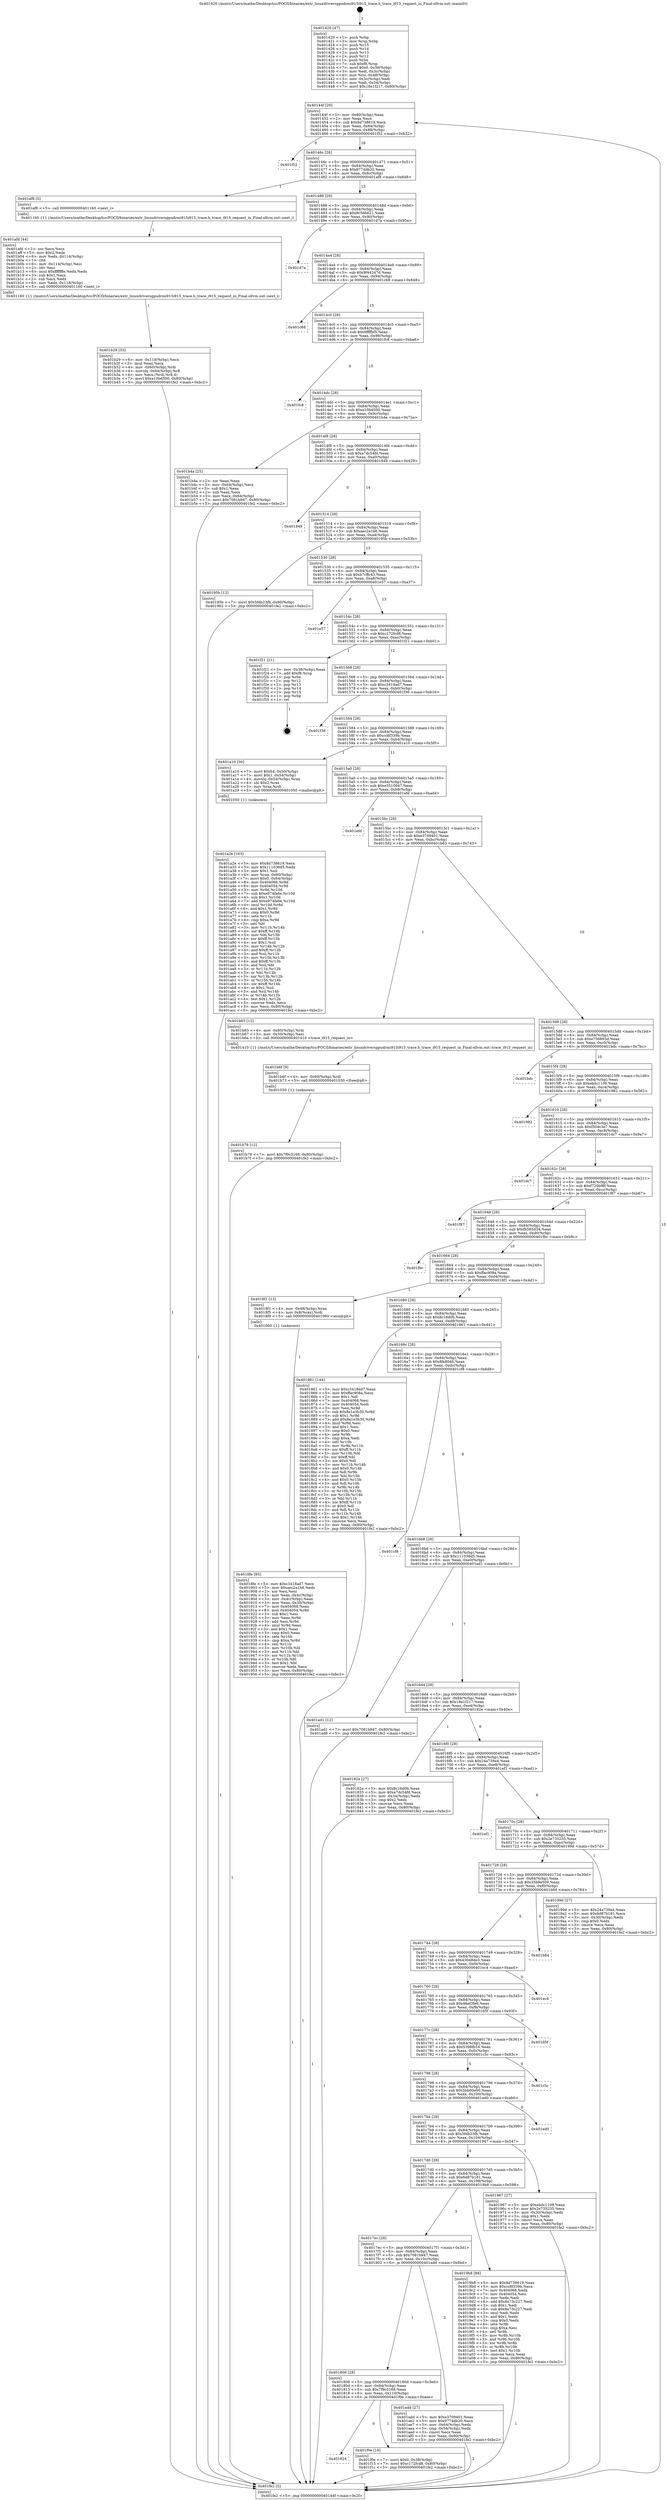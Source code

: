 digraph "0x401420" {
  label = "0x401420 (/mnt/c/Users/mathe/Desktop/tcc/POCII/binaries/extr_linuxdriversgpudrmi915i915_trace.h_trace_i915_request_in_Final-ollvm.out::main(0))"
  labelloc = "t"
  node[shape=record]

  Entry [label="",width=0.3,height=0.3,shape=circle,fillcolor=black,style=filled]
  "0x40144f" [label="{
     0x40144f [29]\l
     | [instrs]\l
     &nbsp;&nbsp;0x40144f \<+3\>: mov -0x80(%rbp),%eax\l
     &nbsp;&nbsp;0x401452 \<+2\>: mov %eax,%ecx\l
     &nbsp;&nbsp;0x401454 \<+6\>: sub $0x8d738619,%ecx\l
     &nbsp;&nbsp;0x40145a \<+6\>: mov %eax,-0x84(%rbp)\l
     &nbsp;&nbsp;0x401460 \<+6\>: mov %ecx,-0x88(%rbp)\l
     &nbsp;&nbsp;0x401466 \<+6\>: je 0000000000401f52 \<main+0xb32\>\l
  }"]
  "0x401f52" [label="{
     0x401f52\l
  }", style=dashed]
  "0x40146c" [label="{
     0x40146c [28]\l
     | [instrs]\l
     &nbsp;&nbsp;0x40146c \<+5\>: jmp 0000000000401471 \<main+0x51\>\l
     &nbsp;&nbsp;0x401471 \<+6\>: mov -0x84(%rbp),%eax\l
     &nbsp;&nbsp;0x401477 \<+5\>: sub $0x9774db20,%eax\l
     &nbsp;&nbsp;0x40147c \<+6\>: mov %eax,-0x8c(%rbp)\l
     &nbsp;&nbsp;0x401482 \<+6\>: je 0000000000401af8 \<main+0x6d8\>\l
  }"]
  Exit [label="",width=0.3,height=0.3,shape=circle,fillcolor=black,style=filled,peripheries=2]
  "0x401af8" [label="{
     0x401af8 [5]\l
     | [instrs]\l
     &nbsp;&nbsp;0x401af8 \<+5\>: call 0000000000401160 \<next_i\>\l
     | [calls]\l
     &nbsp;&nbsp;0x401160 \{1\} (/mnt/c/Users/mathe/Desktop/tcc/POCII/binaries/extr_linuxdriversgpudrmi915i915_trace.h_trace_i915_request_in_Final-ollvm.out::next_i)\l
  }"]
  "0x401488" [label="{
     0x401488 [28]\l
     | [instrs]\l
     &nbsp;&nbsp;0x401488 \<+5\>: jmp 000000000040148d \<main+0x6d\>\l
     &nbsp;&nbsp;0x40148d \<+6\>: mov -0x84(%rbp),%eax\l
     &nbsp;&nbsp;0x401493 \<+5\>: sub $0x9c56b621,%eax\l
     &nbsp;&nbsp;0x401498 \<+6\>: mov %eax,-0x90(%rbp)\l
     &nbsp;&nbsp;0x40149e \<+6\>: je 0000000000401d7a \<main+0x95a\>\l
  }"]
  "0x401824" [label="{
     0x401824\l
  }", style=dashed]
  "0x401d7a" [label="{
     0x401d7a\l
  }", style=dashed]
  "0x4014a4" [label="{
     0x4014a4 [28]\l
     | [instrs]\l
     &nbsp;&nbsp;0x4014a4 \<+5\>: jmp 00000000004014a9 \<main+0x89\>\l
     &nbsp;&nbsp;0x4014a9 \<+6\>: mov -0x84(%rbp),%eax\l
     &nbsp;&nbsp;0x4014af \<+5\>: sub $0x9f44247d,%eax\l
     &nbsp;&nbsp;0x4014b4 \<+6\>: mov %eax,-0x94(%rbp)\l
     &nbsp;&nbsp;0x4014ba \<+6\>: je 0000000000401c68 \<main+0x848\>\l
  }"]
  "0x401f0e" [label="{
     0x401f0e [19]\l
     | [instrs]\l
     &nbsp;&nbsp;0x401f0e \<+7\>: movl $0x0,-0x38(%rbp)\l
     &nbsp;&nbsp;0x401f15 \<+7\>: movl $0xc172fcd8,-0x80(%rbp)\l
     &nbsp;&nbsp;0x401f1c \<+5\>: jmp 0000000000401fe2 \<main+0xbc2\>\l
  }"]
  "0x401c68" [label="{
     0x401c68\l
  }", style=dashed]
  "0x4014c0" [label="{
     0x4014c0 [28]\l
     | [instrs]\l
     &nbsp;&nbsp;0x4014c0 \<+5\>: jmp 00000000004014c5 \<main+0xa5\>\l
     &nbsp;&nbsp;0x4014c5 \<+6\>: mov -0x84(%rbp),%eax\l
     &nbsp;&nbsp;0x4014cb \<+5\>: sub $0x9ffffbf5,%eax\l
     &nbsp;&nbsp;0x4014d0 \<+6\>: mov %eax,-0x98(%rbp)\l
     &nbsp;&nbsp;0x4014d6 \<+6\>: je 0000000000401fc8 \<main+0xba8\>\l
  }"]
  "0x401b78" [label="{
     0x401b78 [12]\l
     | [instrs]\l
     &nbsp;&nbsp;0x401b78 \<+7\>: movl $0x7f9c3168,-0x80(%rbp)\l
     &nbsp;&nbsp;0x401b7f \<+5\>: jmp 0000000000401fe2 \<main+0xbc2\>\l
  }"]
  "0x401fc8" [label="{
     0x401fc8\l
  }", style=dashed]
  "0x4014dc" [label="{
     0x4014dc [28]\l
     | [instrs]\l
     &nbsp;&nbsp;0x4014dc \<+5\>: jmp 00000000004014e1 \<main+0xc1\>\l
     &nbsp;&nbsp;0x4014e1 \<+6\>: mov -0x84(%rbp),%eax\l
     &nbsp;&nbsp;0x4014e7 \<+5\>: sub $0xa10bd500,%eax\l
     &nbsp;&nbsp;0x4014ec \<+6\>: mov %eax,-0x9c(%rbp)\l
     &nbsp;&nbsp;0x4014f2 \<+6\>: je 0000000000401b4a \<main+0x72a\>\l
  }"]
  "0x401b6f" [label="{
     0x401b6f [9]\l
     | [instrs]\l
     &nbsp;&nbsp;0x401b6f \<+4\>: mov -0x60(%rbp),%rdi\l
     &nbsp;&nbsp;0x401b73 \<+5\>: call 0000000000401030 \<free@plt\>\l
     | [calls]\l
     &nbsp;&nbsp;0x401030 \{1\} (unknown)\l
  }"]
  "0x401b4a" [label="{
     0x401b4a [25]\l
     | [instrs]\l
     &nbsp;&nbsp;0x401b4a \<+2\>: xor %eax,%eax\l
     &nbsp;&nbsp;0x401b4c \<+3\>: mov -0x64(%rbp),%ecx\l
     &nbsp;&nbsp;0x401b4f \<+3\>: sub $0x1,%eax\l
     &nbsp;&nbsp;0x401b52 \<+2\>: sub %eax,%ecx\l
     &nbsp;&nbsp;0x401b54 \<+3\>: mov %ecx,-0x64(%rbp)\l
     &nbsp;&nbsp;0x401b57 \<+7\>: movl $0x7081b947,-0x80(%rbp)\l
     &nbsp;&nbsp;0x401b5e \<+5\>: jmp 0000000000401fe2 \<main+0xbc2\>\l
  }"]
  "0x4014f8" [label="{
     0x4014f8 [28]\l
     | [instrs]\l
     &nbsp;&nbsp;0x4014f8 \<+5\>: jmp 00000000004014fd \<main+0xdd\>\l
     &nbsp;&nbsp;0x4014fd \<+6\>: mov -0x84(%rbp),%eax\l
     &nbsp;&nbsp;0x401503 \<+5\>: sub $0xa7dc54fd,%eax\l
     &nbsp;&nbsp;0x401508 \<+6\>: mov %eax,-0xa0(%rbp)\l
     &nbsp;&nbsp;0x40150e \<+6\>: je 0000000000401849 \<main+0x429\>\l
  }"]
  "0x401b29" [label="{
     0x401b29 [33]\l
     | [instrs]\l
     &nbsp;&nbsp;0x401b29 \<+6\>: mov -0x118(%rbp),%ecx\l
     &nbsp;&nbsp;0x401b2f \<+3\>: imul %eax,%ecx\l
     &nbsp;&nbsp;0x401b32 \<+4\>: mov -0x60(%rbp),%rdi\l
     &nbsp;&nbsp;0x401b36 \<+4\>: movslq -0x64(%rbp),%r8\l
     &nbsp;&nbsp;0x401b3a \<+4\>: mov %ecx,(%rdi,%r8,4)\l
     &nbsp;&nbsp;0x401b3e \<+7\>: movl $0xa10bd500,-0x80(%rbp)\l
     &nbsp;&nbsp;0x401b45 \<+5\>: jmp 0000000000401fe2 \<main+0xbc2\>\l
  }"]
  "0x401849" [label="{
     0x401849\l
  }", style=dashed]
  "0x401514" [label="{
     0x401514 [28]\l
     | [instrs]\l
     &nbsp;&nbsp;0x401514 \<+5\>: jmp 0000000000401519 \<main+0xf9\>\l
     &nbsp;&nbsp;0x401519 \<+6\>: mov -0x84(%rbp),%eax\l
     &nbsp;&nbsp;0x40151f \<+5\>: sub $0xaec2a1b6,%eax\l
     &nbsp;&nbsp;0x401524 \<+6\>: mov %eax,-0xa4(%rbp)\l
     &nbsp;&nbsp;0x40152a \<+6\>: je 000000000040195b \<main+0x53b\>\l
  }"]
  "0x401afd" [label="{
     0x401afd [44]\l
     | [instrs]\l
     &nbsp;&nbsp;0x401afd \<+2\>: xor %ecx,%ecx\l
     &nbsp;&nbsp;0x401aff \<+5\>: mov $0x2,%edx\l
     &nbsp;&nbsp;0x401b04 \<+6\>: mov %edx,-0x114(%rbp)\l
     &nbsp;&nbsp;0x401b0a \<+1\>: cltd\l
     &nbsp;&nbsp;0x401b0b \<+6\>: mov -0x114(%rbp),%esi\l
     &nbsp;&nbsp;0x401b11 \<+2\>: idiv %esi\l
     &nbsp;&nbsp;0x401b13 \<+6\>: imul $0xfffffffe,%edx,%edx\l
     &nbsp;&nbsp;0x401b19 \<+3\>: sub $0x1,%ecx\l
     &nbsp;&nbsp;0x401b1c \<+2\>: sub %ecx,%edx\l
     &nbsp;&nbsp;0x401b1e \<+6\>: mov %edx,-0x118(%rbp)\l
     &nbsp;&nbsp;0x401b24 \<+5\>: call 0000000000401160 \<next_i\>\l
     | [calls]\l
     &nbsp;&nbsp;0x401160 \{1\} (/mnt/c/Users/mathe/Desktop/tcc/POCII/binaries/extr_linuxdriversgpudrmi915i915_trace.h_trace_i915_request_in_Final-ollvm.out::next_i)\l
  }"]
  "0x40195b" [label="{
     0x40195b [12]\l
     | [instrs]\l
     &nbsp;&nbsp;0x40195b \<+7\>: movl $0x5fdb23fb,-0x80(%rbp)\l
     &nbsp;&nbsp;0x401962 \<+5\>: jmp 0000000000401fe2 \<main+0xbc2\>\l
  }"]
  "0x401530" [label="{
     0x401530 [28]\l
     | [instrs]\l
     &nbsp;&nbsp;0x401530 \<+5\>: jmp 0000000000401535 \<main+0x115\>\l
     &nbsp;&nbsp;0x401535 \<+6\>: mov -0x84(%rbp),%eax\l
     &nbsp;&nbsp;0x40153b \<+5\>: sub $0xb7cffc43,%eax\l
     &nbsp;&nbsp;0x401540 \<+6\>: mov %eax,-0xa8(%rbp)\l
     &nbsp;&nbsp;0x401546 \<+6\>: je 0000000000401e57 \<main+0xa37\>\l
  }"]
  "0x401808" [label="{
     0x401808 [28]\l
     | [instrs]\l
     &nbsp;&nbsp;0x401808 \<+5\>: jmp 000000000040180d \<main+0x3ed\>\l
     &nbsp;&nbsp;0x40180d \<+6\>: mov -0x84(%rbp),%eax\l
     &nbsp;&nbsp;0x401813 \<+5\>: sub $0x7f9c3168,%eax\l
     &nbsp;&nbsp;0x401818 \<+6\>: mov %eax,-0x110(%rbp)\l
     &nbsp;&nbsp;0x40181e \<+6\>: je 0000000000401f0e \<main+0xaee\>\l
  }"]
  "0x401e57" [label="{
     0x401e57\l
  }", style=dashed]
  "0x40154c" [label="{
     0x40154c [28]\l
     | [instrs]\l
     &nbsp;&nbsp;0x40154c \<+5\>: jmp 0000000000401551 \<main+0x131\>\l
     &nbsp;&nbsp;0x401551 \<+6\>: mov -0x84(%rbp),%eax\l
     &nbsp;&nbsp;0x401557 \<+5\>: sub $0xc172fcd8,%eax\l
     &nbsp;&nbsp;0x40155c \<+6\>: mov %eax,-0xac(%rbp)\l
     &nbsp;&nbsp;0x401562 \<+6\>: je 0000000000401f21 \<main+0xb01\>\l
  }"]
  "0x401add" [label="{
     0x401add [27]\l
     | [instrs]\l
     &nbsp;&nbsp;0x401add \<+5\>: mov $0xe3709401,%eax\l
     &nbsp;&nbsp;0x401ae2 \<+5\>: mov $0x9774db20,%ecx\l
     &nbsp;&nbsp;0x401ae7 \<+3\>: mov -0x64(%rbp),%edx\l
     &nbsp;&nbsp;0x401aea \<+3\>: cmp -0x54(%rbp),%edx\l
     &nbsp;&nbsp;0x401aed \<+3\>: cmovl %ecx,%eax\l
     &nbsp;&nbsp;0x401af0 \<+3\>: mov %eax,-0x80(%rbp)\l
     &nbsp;&nbsp;0x401af3 \<+5\>: jmp 0000000000401fe2 \<main+0xbc2\>\l
  }"]
  "0x401f21" [label="{
     0x401f21 [21]\l
     | [instrs]\l
     &nbsp;&nbsp;0x401f21 \<+3\>: mov -0x38(%rbp),%eax\l
     &nbsp;&nbsp;0x401f24 \<+7\>: add $0xf8,%rsp\l
     &nbsp;&nbsp;0x401f2b \<+1\>: pop %rbx\l
     &nbsp;&nbsp;0x401f2c \<+2\>: pop %r12\l
     &nbsp;&nbsp;0x401f2e \<+2\>: pop %r13\l
     &nbsp;&nbsp;0x401f30 \<+2\>: pop %r14\l
     &nbsp;&nbsp;0x401f32 \<+2\>: pop %r15\l
     &nbsp;&nbsp;0x401f34 \<+1\>: pop %rbp\l
     &nbsp;&nbsp;0x401f35 \<+1\>: ret\l
  }"]
  "0x401568" [label="{
     0x401568 [28]\l
     | [instrs]\l
     &nbsp;&nbsp;0x401568 \<+5\>: jmp 000000000040156d \<main+0x14d\>\l
     &nbsp;&nbsp;0x40156d \<+6\>: mov -0x84(%rbp),%eax\l
     &nbsp;&nbsp;0x401573 \<+5\>: sub $0xc3418ad7,%eax\l
     &nbsp;&nbsp;0x401578 \<+6\>: mov %eax,-0xb0(%rbp)\l
     &nbsp;&nbsp;0x40157e \<+6\>: je 0000000000401f36 \<main+0xb16\>\l
  }"]
  "0x401a2e" [label="{
     0x401a2e [163]\l
     | [instrs]\l
     &nbsp;&nbsp;0x401a2e \<+5\>: mov $0x8d738619,%ecx\l
     &nbsp;&nbsp;0x401a33 \<+5\>: mov $0x111036d5,%edx\l
     &nbsp;&nbsp;0x401a38 \<+3\>: mov $0x1,%sil\l
     &nbsp;&nbsp;0x401a3b \<+4\>: mov %rax,-0x60(%rbp)\l
     &nbsp;&nbsp;0x401a3f \<+7\>: movl $0x0,-0x64(%rbp)\l
     &nbsp;&nbsp;0x401a46 \<+8\>: mov 0x404068,%r8d\l
     &nbsp;&nbsp;0x401a4e \<+8\>: mov 0x404054,%r9d\l
     &nbsp;&nbsp;0x401a56 \<+3\>: mov %r8d,%r10d\l
     &nbsp;&nbsp;0x401a59 \<+7\>: sub $0xe974fa6e,%r10d\l
     &nbsp;&nbsp;0x401a60 \<+4\>: sub $0x1,%r10d\l
     &nbsp;&nbsp;0x401a64 \<+7\>: add $0xe974fa6e,%r10d\l
     &nbsp;&nbsp;0x401a6b \<+4\>: imul %r10d,%r8d\l
     &nbsp;&nbsp;0x401a6f \<+4\>: and $0x1,%r8d\l
     &nbsp;&nbsp;0x401a73 \<+4\>: cmp $0x0,%r8d\l
     &nbsp;&nbsp;0x401a77 \<+4\>: sete %r11b\l
     &nbsp;&nbsp;0x401a7b \<+4\>: cmp $0xa,%r9d\l
     &nbsp;&nbsp;0x401a7f \<+3\>: setl %bl\l
     &nbsp;&nbsp;0x401a82 \<+3\>: mov %r11b,%r14b\l
     &nbsp;&nbsp;0x401a85 \<+4\>: xor $0xff,%r14b\l
     &nbsp;&nbsp;0x401a89 \<+3\>: mov %bl,%r15b\l
     &nbsp;&nbsp;0x401a8c \<+4\>: xor $0xff,%r15b\l
     &nbsp;&nbsp;0x401a90 \<+4\>: xor $0x1,%sil\l
     &nbsp;&nbsp;0x401a94 \<+3\>: mov %r14b,%r12b\l
     &nbsp;&nbsp;0x401a97 \<+4\>: and $0xff,%r12b\l
     &nbsp;&nbsp;0x401a9b \<+3\>: and %sil,%r11b\l
     &nbsp;&nbsp;0x401a9e \<+3\>: mov %r15b,%r13b\l
     &nbsp;&nbsp;0x401aa1 \<+4\>: and $0xff,%r13b\l
     &nbsp;&nbsp;0x401aa5 \<+3\>: and %sil,%bl\l
     &nbsp;&nbsp;0x401aa8 \<+3\>: or %r11b,%r12b\l
     &nbsp;&nbsp;0x401aab \<+3\>: or %bl,%r13b\l
     &nbsp;&nbsp;0x401aae \<+3\>: xor %r13b,%r12b\l
     &nbsp;&nbsp;0x401ab1 \<+3\>: or %r15b,%r14b\l
     &nbsp;&nbsp;0x401ab4 \<+4\>: xor $0xff,%r14b\l
     &nbsp;&nbsp;0x401ab8 \<+4\>: or $0x1,%sil\l
     &nbsp;&nbsp;0x401abc \<+3\>: and %sil,%r14b\l
     &nbsp;&nbsp;0x401abf \<+3\>: or %r14b,%r12b\l
     &nbsp;&nbsp;0x401ac2 \<+4\>: test $0x1,%r12b\l
     &nbsp;&nbsp;0x401ac6 \<+3\>: cmovne %edx,%ecx\l
     &nbsp;&nbsp;0x401ac9 \<+3\>: mov %ecx,-0x80(%rbp)\l
     &nbsp;&nbsp;0x401acc \<+5\>: jmp 0000000000401fe2 \<main+0xbc2\>\l
  }"]
  "0x401f36" [label="{
     0x401f36\l
  }", style=dashed]
  "0x401584" [label="{
     0x401584 [28]\l
     | [instrs]\l
     &nbsp;&nbsp;0x401584 \<+5\>: jmp 0000000000401589 \<main+0x169\>\l
     &nbsp;&nbsp;0x401589 \<+6\>: mov -0x84(%rbp),%eax\l
     &nbsp;&nbsp;0x40158f \<+5\>: sub $0xcc8f339b,%eax\l
     &nbsp;&nbsp;0x401594 \<+6\>: mov %eax,-0xb4(%rbp)\l
     &nbsp;&nbsp;0x40159a \<+6\>: je 0000000000401a10 \<main+0x5f0\>\l
  }"]
  "0x4017ec" [label="{
     0x4017ec [28]\l
     | [instrs]\l
     &nbsp;&nbsp;0x4017ec \<+5\>: jmp 00000000004017f1 \<main+0x3d1\>\l
     &nbsp;&nbsp;0x4017f1 \<+6\>: mov -0x84(%rbp),%eax\l
     &nbsp;&nbsp;0x4017f7 \<+5\>: sub $0x7081b947,%eax\l
     &nbsp;&nbsp;0x4017fc \<+6\>: mov %eax,-0x10c(%rbp)\l
     &nbsp;&nbsp;0x401802 \<+6\>: je 0000000000401add \<main+0x6bd\>\l
  }"]
  "0x401a10" [label="{
     0x401a10 [30]\l
     | [instrs]\l
     &nbsp;&nbsp;0x401a10 \<+7\>: movl $0x64,-0x50(%rbp)\l
     &nbsp;&nbsp;0x401a17 \<+7\>: movl $0x1,-0x54(%rbp)\l
     &nbsp;&nbsp;0x401a1e \<+4\>: movslq -0x54(%rbp),%rax\l
     &nbsp;&nbsp;0x401a22 \<+4\>: shl $0x2,%rax\l
     &nbsp;&nbsp;0x401a26 \<+3\>: mov %rax,%rdi\l
     &nbsp;&nbsp;0x401a29 \<+5\>: call 0000000000401050 \<malloc@plt\>\l
     | [calls]\l
     &nbsp;&nbsp;0x401050 \{1\} (unknown)\l
  }"]
  "0x4015a0" [label="{
     0x4015a0 [28]\l
     | [instrs]\l
     &nbsp;&nbsp;0x4015a0 \<+5\>: jmp 00000000004015a5 \<main+0x185\>\l
     &nbsp;&nbsp;0x4015a5 \<+6\>: mov -0x84(%rbp),%eax\l
     &nbsp;&nbsp;0x4015ab \<+5\>: sub $0xe3510947,%eax\l
     &nbsp;&nbsp;0x4015b0 \<+6\>: mov %eax,-0xb8(%rbp)\l
     &nbsp;&nbsp;0x4015b6 \<+6\>: je 0000000000401efd \<main+0xadd\>\l
  }"]
  "0x4019b8" [label="{
     0x4019b8 [88]\l
     | [instrs]\l
     &nbsp;&nbsp;0x4019b8 \<+5\>: mov $0x8d738619,%eax\l
     &nbsp;&nbsp;0x4019bd \<+5\>: mov $0xcc8f339b,%ecx\l
     &nbsp;&nbsp;0x4019c2 \<+7\>: mov 0x404068,%edx\l
     &nbsp;&nbsp;0x4019c9 \<+7\>: mov 0x404054,%esi\l
     &nbsp;&nbsp;0x4019d0 \<+2\>: mov %edx,%edi\l
     &nbsp;&nbsp;0x4019d2 \<+6\>: add $0x8a73c227,%edi\l
     &nbsp;&nbsp;0x4019d8 \<+3\>: sub $0x1,%edi\l
     &nbsp;&nbsp;0x4019db \<+6\>: sub $0x8a73c227,%edi\l
     &nbsp;&nbsp;0x4019e1 \<+3\>: imul %edi,%edx\l
     &nbsp;&nbsp;0x4019e4 \<+3\>: and $0x1,%edx\l
     &nbsp;&nbsp;0x4019e7 \<+3\>: cmp $0x0,%edx\l
     &nbsp;&nbsp;0x4019ea \<+4\>: sete %r8b\l
     &nbsp;&nbsp;0x4019ee \<+3\>: cmp $0xa,%esi\l
     &nbsp;&nbsp;0x4019f1 \<+4\>: setl %r9b\l
     &nbsp;&nbsp;0x4019f5 \<+3\>: mov %r8b,%r10b\l
     &nbsp;&nbsp;0x4019f8 \<+3\>: and %r9b,%r10b\l
     &nbsp;&nbsp;0x4019fb \<+3\>: xor %r9b,%r8b\l
     &nbsp;&nbsp;0x4019fe \<+3\>: or %r8b,%r10b\l
     &nbsp;&nbsp;0x401a01 \<+4\>: test $0x1,%r10b\l
     &nbsp;&nbsp;0x401a05 \<+3\>: cmovne %ecx,%eax\l
     &nbsp;&nbsp;0x401a08 \<+3\>: mov %eax,-0x80(%rbp)\l
     &nbsp;&nbsp;0x401a0b \<+5\>: jmp 0000000000401fe2 \<main+0xbc2\>\l
  }"]
  "0x401efd" [label="{
     0x401efd\l
  }", style=dashed]
  "0x4015bc" [label="{
     0x4015bc [28]\l
     | [instrs]\l
     &nbsp;&nbsp;0x4015bc \<+5\>: jmp 00000000004015c1 \<main+0x1a1\>\l
     &nbsp;&nbsp;0x4015c1 \<+6\>: mov -0x84(%rbp),%eax\l
     &nbsp;&nbsp;0x4015c7 \<+5\>: sub $0xe3709401,%eax\l
     &nbsp;&nbsp;0x4015cc \<+6\>: mov %eax,-0xbc(%rbp)\l
     &nbsp;&nbsp;0x4015d2 \<+6\>: je 0000000000401b63 \<main+0x743\>\l
  }"]
  "0x4017d0" [label="{
     0x4017d0 [28]\l
     | [instrs]\l
     &nbsp;&nbsp;0x4017d0 \<+5\>: jmp 00000000004017d5 \<main+0x3b5\>\l
     &nbsp;&nbsp;0x4017d5 \<+6\>: mov -0x84(%rbp),%eax\l
     &nbsp;&nbsp;0x4017db \<+5\>: sub $0x6d87b181,%eax\l
     &nbsp;&nbsp;0x4017e0 \<+6\>: mov %eax,-0x108(%rbp)\l
     &nbsp;&nbsp;0x4017e6 \<+6\>: je 00000000004019b8 \<main+0x598\>\l
  }"]
  "0x401b63" [label="{
     0x401b63 [12]\l
     | [instrs]\l
     &nbsp;&nbsp;0x401b63 \<+4\>: mov -0x60(%rbp),%rdi\l
     &nbsp;&nbsp;0x401b67 \<+3\>: mov -0x50(%rbp),%esi\l
     &nbsp;&nbsp;0x401b6a \<+5\>: call 0000000000401410 \<trace_i915_request_in\>\l
     | [calls]\l
     &nbsp;&nbsp;0x401410 \{1\} (/mnt/c/Users/mathe/Desktop/tcc/POCII/binaries/extr_linuxdriversgpudrmi915i915_trace.h_trace_i915_request_in_Final-ollvm.out::trace_i915_request_in)\l
  }"]
  "0x4015d8" [label="{
     0x4015d8 [28]\l
     | [instrs]\l
     &nbsp;&nbsp;0x4015d8 \<+5\>: jmp 00000000004015dd \<main+0x1bd\>\l
     &nbsp;&nbsp;0x4015dd \<+6\>: mov -0x84(%rbp),%eax\l
     &nbsp;&nbsp;0x4015e3 \<+5\>: sub $0xe756893d,%eax\l
     &nbsp;&nbsp;0x4015e8 \<+6\>: mov %eax,-0xc0(%rbp)\l
     &nbsp;&nbsp;0x4015ee \<+6\>: je 0000000000401bdc \<main+0x7bc\>\l
  }"]
  "0x401967" [label="{
     0x401967 [27]\l
     | [instrs]\l
     &nbsp;&nbsp;0x401967 \<+5\>: mov $0xebdc1109,%eax\l
     &nbsp;&nbsp;0x40196c \<+5\>: mov $0x2e735235,%ecx\l
     &nbsp;&nbsp;0x401971 \<+3\>: mov -0x30(%rbp),%edx\l
     &nbsp;&nbsp;0x401974 \<+3\>: cmp $0x1,%edx\l
     &nbsp;&nbsp;0x401977 \<+3\>: cmovl %ecx,%eax\l
     &nbsp;&nbsp;0x40197a \<+3\>: mov %eax,-0x80(%rbp)\l
     &nbsp;&nbsp;0x40197d \<+5\>: jmp 0000000000401fe2 \<main+0xbc2\>\l
  }"]
  "0x401bdc" [label="{
     0x401bdc\l
  }", style=dashed]
  "0x4015f4" [label="{
     0x4015f4 [28]\l
     | [instrs]\l
     &nbsp;&nbsp;0x4015f4 \<+5\>: jmp 00000000004015f9 \<main+0x1d9\>\l
     &nbsp;&nbsp;0x4015f9 \<+6\>: mov -0x84(%rbp),%eax\l
     &nbsp;&nbsp;0x4015ff \<+5\>: sub $0xebdc1109,%eax\l
     &nbsp;&nbsp;0x401604 \<+6\>: mov %eax,-0xc4(%rbp)\l
     &nbsp;&nbsp;0x40160a \<+6\>: je 0000000000401982 \<main+0x562\>\l
  }"]
  "0x4017b4" [label="{
     0x4017b4 [28]\l
     | [instrs]\l
     &nbsp;&nbsp;0x4017b4 \<+5\>: jmp 00000000004017b9 \<main+0x399\>\l
     &nbsp;&nbsp;0x4017b9 \<+6\>: mov -0x84(%rbp),%eax\l
     &nbsp;&nbsp;0x4017bf \<+5\>: sub $0x5fdb23fb,%eax\l
     &nbsp;&nbsp;0x4017c4 \<+6\>: mov %eax,-0x104(%rbp)\l
     &nbsp;&nbsp;0x4017ca \<+6\>: je 0000000000401967 \<main+0x547\>\l
  }"]
  "0x401982" [label="{
     0x401982\l
  }", style=dashed]
  "0x401610" [label="{
     0x401610 [28]\l
     | [instrs]\l
     &nbsp;&nbsp;0x401610 \<+5\>: jmp 0000000000401615 \<main+0x1f5\>\l
     &nbsp;&nbsp;0x401615 \<+6\>: mov -0x84(%rbp),%eax\l
     &nbsp;&nbsp;0x40161b \<+5\>: sub $0xf504c3e7,%eax\l
     &nbsp;&nbsp;0x401620 \<+6\>: mov %eax,-0xc8(%rbp)\l
     &nbsp;&nbsp;0x401626 \<+6\>: je 0000000000401dc7 \<main+0x9a7\>\l
  }"]
  "0x401ed0" [label="{
     0x401ed0\l
  }", style=dashed]
  "0x401dc7" [label="{
     0x401dc7\l
  }", style=dashed]
  "0x40162c" [label="{
     0x40162c [28]\l
     | [instrs]\l
     &nbsp;&nbsp;0x40162c \<+5\>: jmp 0000000000401631 \<main+0x211\>\l
     &nbsp;&nbsp;0x401631 \<+6\>: mov -0x84(%rbp),%eax\l
     &nbsp;&nbsp;0x401637 \<+5\>: sub $0xf720bf8f,%eax\l
     &nbsp;&nbsp;0x40163c \<+6\>: mov %eax,-0xcc(%rbp)\l
     &nbsp;&nbsp;0x401642 \<+6\>: je 0000000000401f87 \<main+0xb67\>\l
  }"]
  "0x401798" [label="{
     0x401798 [28]\l
     | [instrs]\l
     &nbsp;&nbsp;0x401798 \<+5\>: jmp 000000000040179d \<main+0x37d\>\l
     &nbsp;&nbsp;0x40179d \<+6\>: mov -0x84(%rbp),%eax\l
     &nbsp;&nbsp;0x4017a3 \<+5\>: sub $0x5bb00e00,%eax\l
     &nbsp;&nbsp;0x4017a8 \<+6\>: mov %eax,-0x100(%rbp)\l
     &nbsp;&nbsp;0x4017ae \<+6\>: je 0000000000401ed0 \<main+0xab0\>\l
  }"]
  "0x401f87" [label="{
     0x401f87\l
  }", style=dashed]
  "0x401648" [label="{
     0x401648 [28]\l
     | [instrs]\l
     &nbsp;&nbsp;0x401648 \<+5\>: jmp 000000000040164d \<main+0x22d\>\l
     &nbsp;&nbsp;0x40164d \<+6\>: mov -0x84(%rbp),%eax\l
     &nbsp;&nbsp;0x401653 \<+5\>: sub $0xfb585d34,%eax\l
     &nbsp;&nbsp;0x401658 \<+6\>: mov %eax,-0xd0(%rbp)\l
     &nbsp;&nbsp;0x40165e \<+6\>: je 0000000000401fbc \<main+0xb9c\>\l
  }"]
  "0x401c5c" [label="{
     0x401c5c\l
  }", style=dashed]
  "0x401fbc" [label="{
     0x401fbc\l
  }", style=dashed]
  "0x401664" [label="{
     0x401664 [28]\l
     | [instrs]\l
     &nbsp;&nbsp;0x401664 \<+5\>: jmp 0000000000401669 \<main+0x249\>\l
     &nbsp;&nbsp;0x401669 \<+6\>: mov -0x84(%rbp),%eax\l
     &nbsp;&nbsp;0x40166f \<+5\>: sub $0xffac908a,%eax\l
     &nbsp;&nbsp;0x401674 \<+6\>: mov %eax,-0xd4(%rbp)\l
     &nbsp;&nbsp;0x40167a \<+6\>: je 00000000004018f1 \<main+0x4d1\>\l
  }"]
  "0x40177c" [label="{
     0x40177c [28]\l
     | [instrs]\l
     &nbsp;&nbsp;0x40177c \<+5\>: jmp 0000000000401781 \<main+0x361\>\l
     &nbsp;&nbsp;0x401781 \<+6\>: mov -0x84(%rbp),%eax\l
     &nbsp;&nbsp;0x401787 \<+5\>: sub $0x5398fb16,%eax\l
     &nbsp;&nbsp;0x40178c \<+6\>: mov %eax,-0xfc(%rbp)\l
     &nbsp;&nbsp;0x401792 \<+6\>: je 0000000000401c5c \<main+0x83c\>\l
  }"]
  "0x4018f1" [label="{
     0x4018f1 [13]\l
     | [instrs]\l
     &nbsp;&nbsp;0x4018f1 \<+4\>: mov -0x48(%rbp),%rax\l
     &nbsp;&nbsp;0x4018f5 \<+4\>: mov 0x8(%rax),%rdi\l
     &nbsp;&nbsp;0x4018f9 \<+5\>: call 0000000000401060 \<atoi@plt\>\l
     | [calls]\l
     &nbsp;&nbsp;0x401060 \{1\} (unknown)\l
  }"]
  "0x401680" [label="{
     0x401680 [28]\l
     | [instrs]\l
     &nbsp;&nbsp;0x401680 \<+5\>: jmp 0000000000401685 \<main+0x265\>\l
     &nbsp;&nbsp;0x401685 \<+6\>: mov -0x84(%rbp),%eax\l
     &nbsp;&nbsp;0x40168b \<+5\>: sub $0x8c16d0b,%eax\l
     &nbsp;&nbsp;0x401690 \<+6\>: mov %eax,-0xd8(%rbp)\l
     &nbsp;&nbsp;0x401696 \<+6\>: je 0000000000401861 \<main+0x441\>\l
  }"]
  "0x401d5f" [label="{
     0x401d5f\l
  }", style=dashed]
  "0x401861" [label="{
     0x401861 [144]\l
     | [instrs]\l
     &nbsp;&nbsp;0x401861 \<+5\>: mov $0xc3418ad7,%eax\l
     &nbsp;&nbsp;0x401866 \<+5\>: mov $0xffac908a,%ecx\l
     &nbsp;&nbsp;0x40186b \<+2\>: mov $0x1,%dl\l
     &nbsp;&nbsp;0x40186d \<+7\>: mov 0x404068,%esi\l
     &nbsp;&nbsp;0x401874 \<+7\>: mov 0x404054,%edi\l
     &nbsp;&nbsp;0x40187b \<+3\>: mov %esi,%r8d\l
     &nbsp;&nbsp;0x40187e \<+7\>: sub $0x8a1e3b30,%r8d\l
     &nbsp;&nbsp;0x401885 \<+4\>: sub $0x1,%r8d\l
     &nbsp;&nbsp;0x401889 \<+7\>: add $0x8a1e3b30,%r8d\l
     &nbsp;&nbsp;0x401890 \<+4\>: imul %r8d,%esi\l
     &nbsp;&nbsp;0x401894 \<+3\>: and $0x1,%esi\l
     &nbsp;&nbsp;0x401897 \<+3\>: cmp $0x0,%esi\l
     &nbsp;&nbsp;0x40189a \<+4\>: sete %r9b\l
     &nbsp;&nbsp;0x40189e \<+3\>: cmp $0xa,%edi\l
     &nbsp;&nbsp;0x4018a1 \<+4\>: setl %r10b\l
     &nbsp;&nbsp;0x4018a5 \<+3\>: mov %r9b,%r11b\l
     &nbsp;&nbsp;0x4018a8 \<+4\>: xor $0xff,%r11b\l
     &nbsp;&nbsp;0x4018ac \<+3\>: mov %r10b,%bl\l
     &nbsp;&nbsp;0x4018af \<+3\>: xor $0xff,%bl\l
     &nbsp;&nbsp;0x4018b2 \<+3\>: xor $0x0,%dl\l
     &nbsp;&nbsp;0x4018b5 \<+3\>: mov %r11b,%r14b\l
     &nbsp;&nbsp;0x4018b8 \<+4\>: and $0x0,%r14b\l
     &nbsp;&nbsp;0x4018bc \<+3\>: and %dl,%r9b\l
     &nbsp;&nbsp;0x4018bf \<+3\>: mov %bl,%r15b\l
     &nbsp;&nbsp;0x4018c2 \<+4\>: and $0x0,%r15b\l
     &nbsp;&nbsp;0x4018c6 \<+3\>: and %dl,%r10b\l
     &nbsp;&nbsp;0x4018c9 \<+3\>: or %r9b,%r14b\l
     &nbsp;&nbsp;0x4018cc \<+3\>: or %r10b,%r15b\l
     &nbsp;&nbsp;0x4018cf \<+3\>: xor %r15b,%r14b\l
     &nbsp;&nbsp;0x4018d2 \<+3\>: or %bl,%r11b\l
     &nbsp;&nbsp;0x4018d5 \<+4\>: xor $0xff,%r11b\l
     &nbsp;&nbsp;0x4018d9 \<+3\>: or $0x0,%dl\l
     &nbsp;&nbsp;0x4018dc \<+3\>: and %dl,%r11b\l
     &nbsp;&nbsp;0x4018df \<+3\>: or %r11b,%r14b\l
     &nbsp;&nbsp;0x4018e2 \<+4\>: test $0x1,%r14b\l
     &nbsp;&nbsp;0x4018e6 \<+3\>: cmovne %ecx,%eax\l
     &nbsp;&nbsp;0x4018e9 \<+3\>: mov %eax,-0x80(%rbp)\l
     &nbsp;&nbsp;0x4018ec \<+5\>: jmp 0000000000401fe2 \<main+0xbc2\>\l
  }"]
  "0x40169c" [label="{
     0x40169c [28]\l
     | [instrs]\l
     &nbsp;&nbsp;0x40169c \<+5\>: jmp 00000000004016a1 \<main+0x281\>\l
     &nbsp;&nbsp;0x4016a1 \<+6\>: mov -0x84(%rbp),%eax\l
     &nbsp;&nbsp;0x4016a7 \<+5\>: sub $0x8fe8046,%eax\l
     &nbsp;&nbsp;0x4016ac \<+6\>: mov %eax,-0xdc(%rbp)\l
     &nbsp;&nbsp;0x4016b2 \<+6\>: je 0000000000401cf8 \<main+0x8d8\>\l
  }"]
  "0x401760" [label="{
     0x401760 [28]\l
     | [instrs]\l
     &nbsp;&nbsp;0x401760 \<+5\>: jmp 0000000000401765 \<main+0x345\>\l
     &nbsp;&nbsp;0x401765 \<+6\>: mov -0x84(%rbp),%eax\l
     &nbsp;&nbsp;0x40176b \<+5\>: sub $0x46ef3fe8,%eax\l
     &nbsp;&nbsp;0x401770 \<+6\>: mov %eax,-0xf8(%rbp)\l
     &nbsp;&nbsp;0x401776 \<+6\>: je 0000000000401d5f \<main+0x93f\>\l
  }"]
  "0x401cf8" [label="{
     0x401cf8\l
  }", style=dashed]
  "0x4016b8" [label="{
     0x4016b8 [28]\l
     | [instrs]\l
     &nbsp;&nbsp;0x4016b8 \<+5\>: jmp 00000000004016bd \<main+0x29d\>\l
     &nbsp;&nbsp;0x4016bd \<+6\>: mov -0x84(%rbp),%eax\l
     &nbsp;&nbsp;0x4016c3 \<+5\>: sub $0x111036d5,%eax\l
     &nbsp;&nbsp;0x4016c8 \<+6\>: mov %eax,-0xe0(%rbp)\l
     &nbsp;&nbsp;0x4016ce \<+6\>: je 0000000000401ad1 \<main+0x6b1\>\l
  }"]
  "0x401ec4" [label="{
     0x401ec4\l
  }", style=dashed]
  "0x401ad1" [label="{
     0x401ad1 [12]\l
     | [instrs]\l
     &nbsp;&nbsp;0x401ad1 \<+7\>: movl $0x7081b947,-0x80(%rbp)\l
     &nbsp;&nbsp;0x401ad8 \<+5\>: jmp 0000000000401fe2 \<main+0xbc2\>\l
  }"]
  "0x4016d4" [label="{
     0x4016d4 [28]\l
     | [instrs]\l
     &nbsp;&nbsp;0x4016d4 \<+5\>: jmp 00000000004016d9 \<main+0x2b9\>\l
     &nbsp;&nbsp;0x4016d9 \<+6\>: mov -0x84(%rbp),%eax\l
     &nbsp;&nbsp;0x4016df \<+5\>: sub $0x18e1f217,%eax\l
     &nbsp;&nbsp;0x4016e4 \<+6\>: mov %eax,-0xe4(%rbp)\l
     &nbsp;&nbsp;0x4016ea \<+6\>: je 000000000040182e \<main+0x40e\>\l
  }"]
  "0x401744" [label="{
     0x401744 [28]\l
     | [instrs]\l
     &nbsp;&nbsp;0x401744 \<+5\>: jmp 0000000000401749 \<main+0x329\>\l
     &nbsp;&nbsp;0x401749 \<+6\>: mov -0x84(%rbp),%eax\l
     &nbsp;&nbsp;0x40174f \<+5\>: sub $0x43048de3,%eax\l
     &nbsp;&nbsp;0x401754 \<+6\>: mov %eax,-0xf4(%rbp)\l
     &nbsp;&nbsp;0x40175a \<+6\>: je 0000000000401ec4 \<main+0xaa4\>\l
  }"]
  "0x40182e" [label="{
     0x40182e [27]\l
     | [instrs]\l
     &nbsp;&nbsp;0x40182e \<+5\>: mov $0x8c16d0b,%eax\l
     &nbsp;&nbsp;0x401833 \<+5\>: mov $0xa7dc54fd,%ecx\l
     &nbsp;&nbsp;0x401838 \<+3\>: mov -0x34(%rbp),%edx\l
     &nbsp;&nbsp;0x40183b \<+3\>: cmp $0x2,%edx\l
     &nbsp;&nbsp;0x40183e \<+3\>: cmovne %ecx,%eax\l
     &nbsp;&nbsp;0x401841 \<+3\>: mov %eax,-0x80(%rbp)\l
     &nbsp;&nbsp;0x401844 \<+5\>: jmp 0000000000401fe2 \<main+0xbc2\>\l
  }"]
  "0x4016f0" [label="{
     0x4016f0 [28]\l
     | [instrs]\l
     &nbsp;&nbsp;0x4016f0 \<+5\>: jmp 00000000004016f5 \<main+0x2d5\>\l
     &nbsp;&nbsp;0x4016f5 \<+6\>: mov -0x84(%rbp),%eax\l
     &nbsp;&nbsp;0x4016fb \<+5\>: sub $0x24a739a4,%eax\l
     &nbsp;&nbsp;0x401700 \<+6\>: mov %eax,-0xe8(%rbp)\l
     &nbsp;&nbsp;0x401706 \<+6\>: je 0000000000401ef1 \<main+0xad1\>\l
  }"]
  "0x401fe2" [label="{
     0x401fe2 [5]\l
     | [instrs]\l
     &nbsp;&nbsp;0x401fe2 \<+5\>: jmp 000000000040144f \<main+0x2f\>\l
  }"]
  "0x401420" [label="{
     0x401420 [47]\l
     | [instrs]\l
     &nbsp;&nbsp;0x401420 \<+1\>: push %rbp\l
     &nbsp;&nbsp;0x401421 \<+3\>: mov %rsp,%rbp\l
     &nbsp;&nbsp;0x401424 \<+2\>: push %r15\l
     &nbsp;&nbsp;0x401426 \<+2\>: push %r14\l
     &nbsp;&nbsp;0x401428 \<+2\>: push %r13\l
     &nbsp;&nbsp;0x40142a \<+2\>: push %r12\l
     &nbsp;&nbsp;0x40142c \<+1\>: push %rbx\l
     &nbsp;&nbsp;0x40142d \<+7\>: sub $0xf8,%rsp\l
     &nbsp;&nbsp;0x401434 \<+7\>: movl $0x0,-0x38(%rbp)\l
     &nbsp;&nbsp;0x40143b \<+3\>: mov %edi,-0x3c(%rbp)\l
     &nbsp;&nbsp;0x40143e \<+4\>: mov %rsi,-0x48(%rbp)\l
     &nbsp;&nbsp;0x401442 \<+3\>: mov -0x3c(%rbp),%edi\l
     &nbsp;&nbsp;0x401445 \<+3\>: mov %edi,-0x34(%rbp)\l
     &nbsp;&nbsp;0x401448 \<+7\>: movl $0x18e1f217,-0x80(%rbp)\l
  }"]
  "0x4018fe" [label="{
     0x4018fe [93]\l
     | [instrs]\l
     &nbsp;&nbsp;0x4018fe \<+5\>: mov $0xc3418ad7,%ecx\l
     &nbsp;&nbsp;0x401903 \<+5\>: mov $0xaec2a1b6,%edx\l
     &nbsp;&nbsp;0x401908 \<+2\>: xor %esi,%esi\l
     &nbsp;&nbsp;0x40190a \<+3\>: mov %eax,-0x4c(%rbp)\l
     &nbsp;&nbsp;0x40190d \<+3\>: mov -0x4c(%rbp),%eax\l
     &nbsp;&nbsp;0x401910 \<+3\>: mov %eax,-0x30(%rbp)\l
     &nbsp;&nbsp;0x401913 \<+7\>: mov 0x404068,%eax\l
     &nbsp;&nbsp;0x40191a \<+8\>: mov 0x404054,%r8d\l
     &nbsp;&nbsp;0x401922 \<+3\>: sub $0x1,%esi\l
     &nbsp;&nbsp;0x401925 \<+3\>: mov %eax,%r9d\l
     &nbsp;&nbsp;0x401928 \<+3\>: add %esi,%r9d\l
     &nbsp;&nbsp;0x40192b \<+4\>: imul %r9d,%eax\l
     &nbsp;&nbsp;0x40192f \<+3\>: and $0x1,%eax\l
     &nbsp;&nbsp;0x401932 \<+3\>: cmp $0x0,%eax\l
     &nbsp;&nbsp;0x401935 \<+4\>: sete %r10b\l
     &nbsp;&nbsp;0x401939 \<+4\>: cmp $0xa,%r8d\l
     &nbsp;&nbsp;0x40193d \<+4\>: setl %r11b\l
     &nbsp;&nbsp;0x401941 \<+3\>: mov %r10b,%bl\l
     &nbsp;&nbsp;0x401944 \<+3\>: and %r11b,%bl\l
     &nbsp;&nbsp;0x401947 \<+3\>: xor %r11b,%r10b\l
     &nbsp;&nbsp;0x40194a \<+3\>: or %r10b,%bl\l
     &nbsp;&nbsp;0x40194d \<+3\>: test $0x1,%bl\l
     &nbsp;&nbsp;0x401950 \<+3\>: cmovne %edx,%ecx\l
     &nbsp;&nbsp;0x401953 \<+3\>: mov %ecx,-0x80(%rbp)\l
     &nbsp;&nbsp;0x401956 \<+5\>: jmp 0000000000401fe2 \<main+0xbc2\>\l
  }"]
  "0x401b84" [label="{
     0x401b84\l
  }", style=dashed]
  "0x401ef1" [label="{
     0x401ef1\l
  }", style=dashed]
  "0x40170c" [label="{
     0x40170c [28]\l
     | [instrs]\l
     &nbsp;&nbsp;0x40170c \<+5\>: jmp 0000000000401711 \<main+0x2f1\>\l
     &nbsp;&nbsp;0x401711 \<+6\>: mov -0x84(%rbp),%eax\l
     &nbsp;&nbsp;0x401717 \<+5\>: sub $0x2e735235,%eax\l
     &nbsp;&nbsp;0x40171c \<+6\>: mov %eax,-0xec(%rbp)\l
     &nbsp;&nbsp;0x401722 \<+6\>: je 000000000040199d \<main+0x57d\>\l
  }"]
  "0x401728" [label="{
     0x401728 [28]\l
     | [instrs]\l
     &nbsp;&nbsp;0x401728 \<+5\>: jmp 000000000040172d \<main+0x30d\>\l
     &nbsp;&nbsp;0x40172d \<+6\>: mov -0x84(%rbp),%eax\l
     &nbsp;&nbsp;0x401733 \<+5\>: sub $0x35b9e509,%eax\l
     &nbsp;&nbsp;0x401738 \<+6\>: mov %eax,-0xf0(%rbp)\l
     &nbsp;&nbsp;0x40173e \<+6\>: je 0000000000401b84 \<main+0x764\>\l
  }"]
  "0x40199d" [label="{
     0x40199d [27]\l
     | [instrs]\l
     &nbsp;&nbsp;0x40199d \<+5\>: mov $0x24a739a4,%eax\l
     &nbsp;&nbsp;0x4019a2 \<+5\>: mov $0x6d87b181,%ecx\l
     &nbsp;&nbsp;0x4019a7 \<+3\>: mov -0x30(%rbp),%edx\l
     &nbsp;&nbsp;0x4019aa \<+3\>: cmp $0x0,%edx\l
     &nbsp;&nbsp;0x4019ad \<+3\>: cmove %ecx,%eax\l
     &nbsp;&nbsp;0x4019b0 \<+3\>: mov %eax,-0x80(%rbp)\l
     &nbsp;&nbsp;0x4019b3 \<+5\>: jmp 0000000000401fe2 \<main+0xbc2\>\l
  }"]
  Entry -> "0x401420" [label=" 1"]
  "0x40144f" -> "0x401f52" [label=" 0"]
  "0x40144f" -> "0x40146c" [label=" 16"]
  "0x401f21" -> Exit [label=" 1"]
  "0x40146c" -> "0x401af8" [label=" 1"]
  "0x40146c" -> "0x401488" [label=" 15"]
  "0x401f0e" -> "0x401fe2" [label=" 1"]
  "0x401488" -> "0x401d7a" [label=" 0"]
  "0x401488" -> "0x4014a4" [label=" 15"]
  "0x401808" -> "0x401824" [label=" 0"]
  "0x4014a4" -> "0x401c68" [label=" 0"]
  "0x4014a4" -> "0x4014c0" [label=" 15"]
  "0x401808" -> "0x401f0e" [label=" 1"]
  "0x4014c0" -> "0x401fc8" [label=" 0"]
  "0x4014c0" -> "0x4014dc" [label=" 15"]
  "0x401b78" -> "0x401fe2" [label=" 1"]
  "0x4014dc" -> "0x401b4a" [label=" 1"]
  "0x4014dc" -> "0x4014f8" [label=" 14"]
  "0x401b6f" -> "0x401b78" [label=" 1"]
  "0x4014f8" -> "0x401849" [label=" 0"]
  "0x4014f8" -> "0x401514" [label=" 14"]
  "0x401b63" -> "0x401b6f" [label=" 1"]
  "0x401514" -> "0x40195b" [label=" 1"]
  "0x401514" -> "0x401530" [label=" 13"]
  "0x401b4a" -> "0x401fe2" [label=" 1"]
  "0x401530" -> "0x401e57" [label=" 0"]
  "0x401530" -> "0x40154c" [label=" 13"]
  "0x401b29" -> "0x401fe2" [label=" 1"]
  "0x40154c" -> "0x401f21" [label=" 1"]
  "0x40154c" -> "0x401568" [label=" 12"]
  "0x401afd" -> "0x401b29" [label=" 1"]
  "0x401568" -> "0x401f36" [label=" 0"]
  "0x401568" -> "0x401584" [label=" 12"]
  "0x401add" -> "0x401fe2" [label=" 2"]
  "0x401584" -> "0x401a10" [label=" 1"]
  "0x401584" -> "0x4015a0" [label=" 11"]
  "0x4017ec" -> "0x401808" [label=" 1"]
  "0x4015a0" -> "0x401efd" [label=" 0"]
  "0x4015a0" -> "0x4015bc" [label=" 11"]
  "0x4017ec" -> "0x401add" [label=" 2"]
  "0x4015bc" -> "0x401b63" [label=" 1"]
  "0x4015bc" -> "0x4015d8" [label=" 10"]
  "0x401ad1" -> "0x401fe2" [label=" 1"]
  "0x4015d8" -> "0x401bdc" [label=" 0"]
  "0x4015d8" -> "0x4015f4" [label=" 10"]
  "0x401a2e" -> "0x401fe2" [label=" 1"]
  "0x4015f4" -> "0x401982" [label=" 0"]
  "0x4015f4" -> "0x401610" [label=" 10"]
  "0x4019b8" -> "0x401fe2" [label=" 1"]
  "0x401610" -> "0x401dc7" [label=" 0"]
  "0x401610" -> "0x40162c" [label=" 10"]
  "0x4017d0" -> "0x4017ec" [label=" 3"]
  "0x40162c" -> "0x401f87" [label=" 0"]
  "0x40162c" -> "0x401648" [label=" 10"]
  "0x401af8" -> "0x401afd" [label=" 1"]
  "0x401648" -> "0x401fbc" [label=" 0"]
  "0x401648" -> "0x401664" [label=" 10"]
  "0x40199d" -> "0x401fe2" [label=" 1"]
  "0x401664" -> "0x4018f1" [label=" 1"]
  "0x401664" -> "0x401680" [label=" 9"]
  "0x4017b4" -> "0x4017d0" [label=" 4"]
  "0x401680" -> "0x401861" [label=" 1"]
  "0x401680" -> "0x40169c" [label=" 8"]
  "0x4017b4" -> "0x401967" [label=" 1"]
  "0x40169c" -> "0x401cf8" [label=" 0"]
  "0x40169c" -> "0x4016b8" [label=" 8"]
  "0x401798" -> "0x4017b4" [label=" 5"]
  "0x4016b8" -> "0x401ad1" [label=" 1"]
  "0x4016b8" -> "0x4016d4" [label=" 7"]
  "0x401798" -> "0x401ed0" [label=" 0"]
  "0x4016d4" -> "0x40182e" [label=" 1"]
  "0x4016d4" -> "0x4016f0" [label=" 6"]
  "0x40182e" -> "0x401fe2" [label=" 1"]
  "0x401420" -> "0x40144f" [label=" 1"]
  "0x401fe2" -> "0x40144f" [label=" 15"]
  "0x401861" -> "0x401fe2" [label=" 1"]
  "0x4018f1" -> "0x4018fe" [label=" 1"]
  "0x4018fe" -> "0x401fe2" [label=" 1"]
  "0x40195b" -> "0x401fe2" [label=" 1"]
  "0x40177c" -> "0x401798" [label=" 5"]
  "0x4016f0" -> "0x401ef1" [label=" 0"]
  "0x4016f0" -> "0x40170c" [label=" 6"]
  "0x40177c" -> "0x401c5c" [label=" 0"]
  "0x40170c" -> "0x40199d" [label=" 1"]
  "0x40170c" -> "0x401728" [label=" 5"]
  "0x401967" -> "0x401fe2" [label=" 1"]
  "0x401728" -> "0x401b84" [label=" 0"]
  "0x401728" -> "0x401744" [label=" 5"]
  "0x4017d0" -> "0x4019b8" [label=" 1"]
  "0x401744" -> "0x401ec4" [label=" 0"]
  "0x401744" -> "0x401760" [label=" 5"]
  "0x401a10" -> "0x401a2e" [label=" 1"]
  "0x401760" -> "0x401d5f" [label=" 0"]
  "0x401760" -> "0x40177c" [label=" 5"]
}
